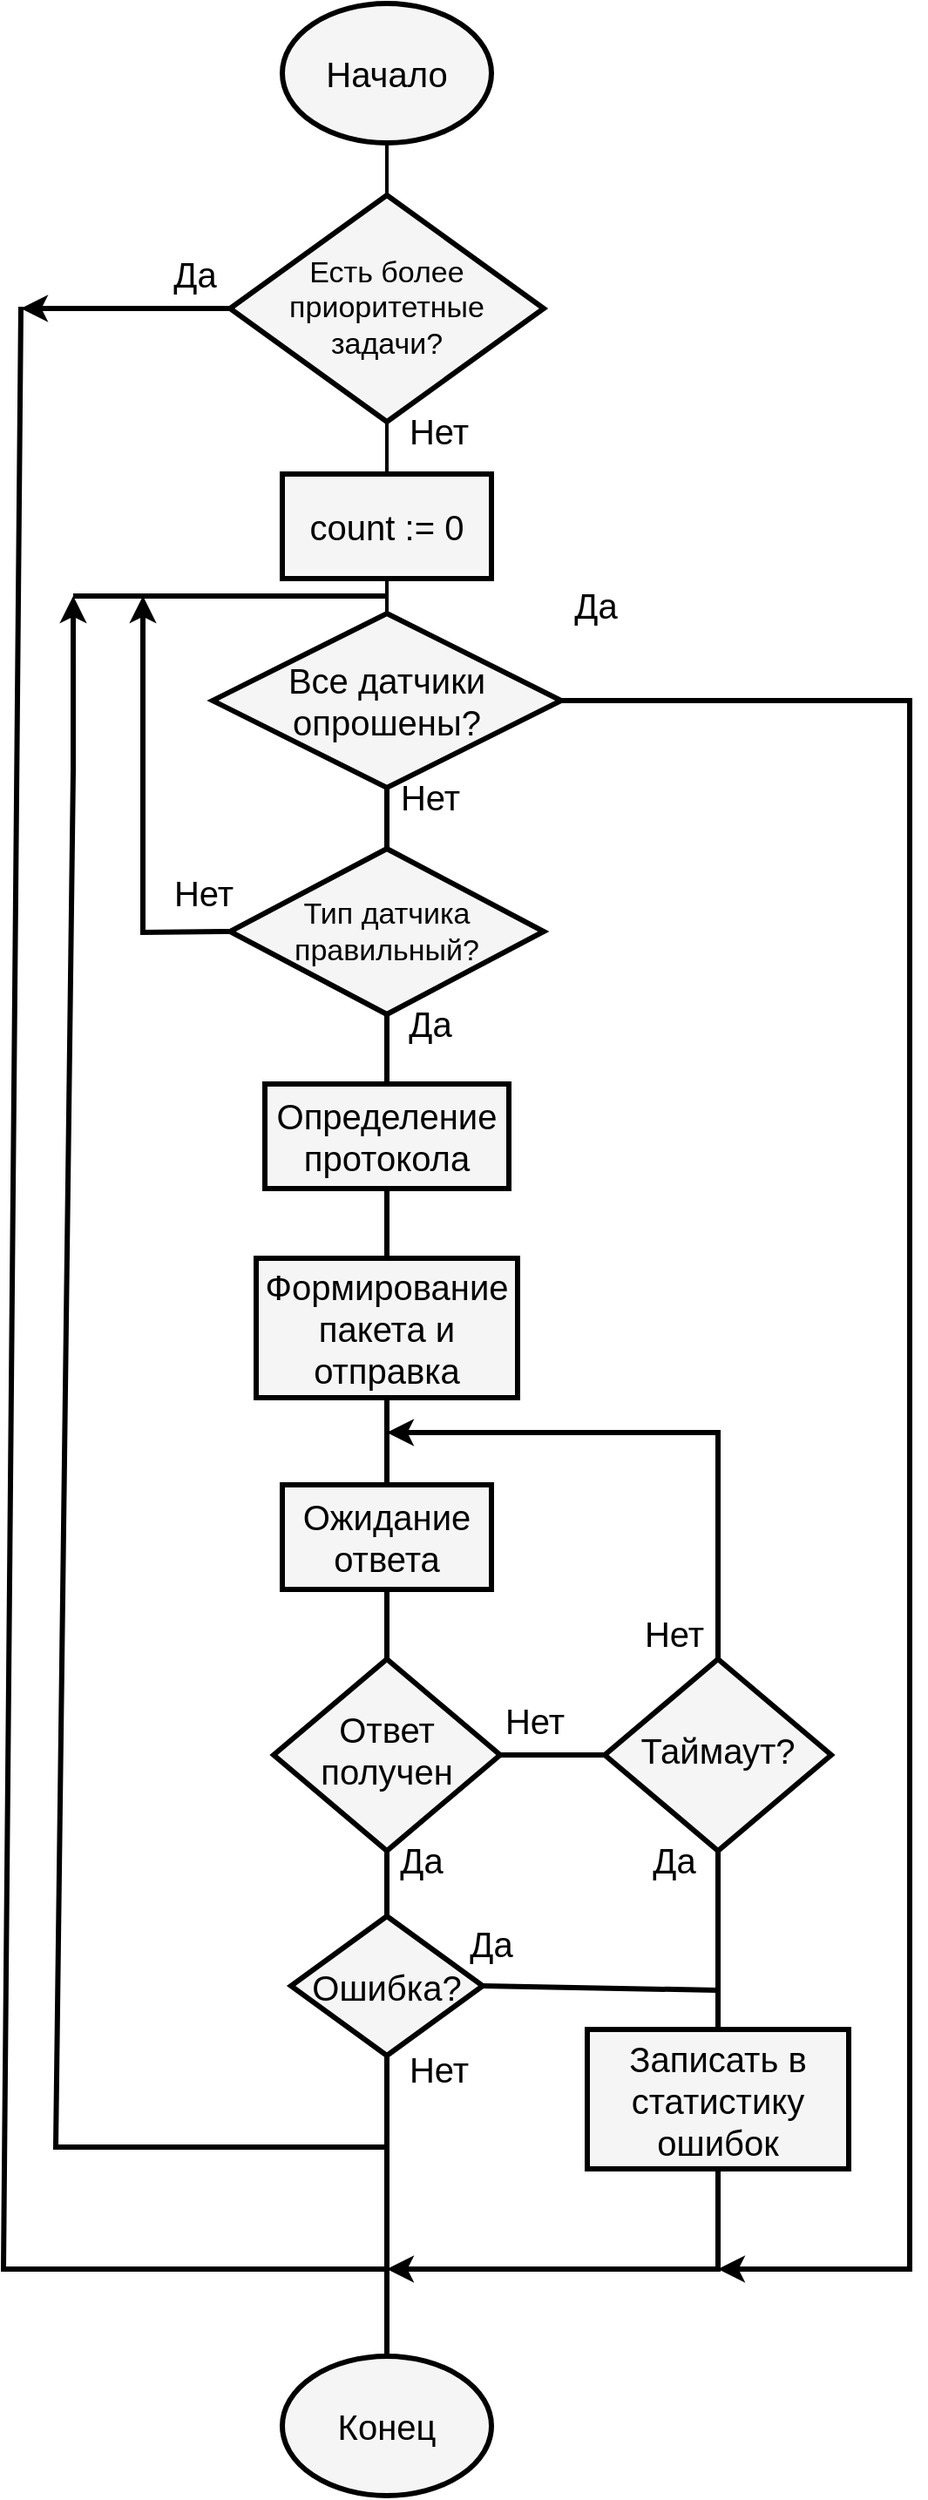 <mxfile>
    <diagram id="HIzjBaC0xF_liW3ieUTu" name="Page-1">
        <mxGraphModel dx="2432" dy="1546" grid="1" gridSize="10" guides="1" tooltips="1" connect="1" arrows="1" fold="1" page="1" pageScale="1" pageWidth="850" pageHeight="1100" math="0" shadow="0">
            <root>
                <mxCell id="0"/>
                <mxCell id="1" parent="0"/>
                <mxCell id="6" style="edgeStyle=none;html=1;exitX=0.5;exitY=1;exitDx=0;exitDy=0;entryX=0.5;entryY=0;entryDx=0;entryDy=0;fontFamily=Helvetica;fontSize=20;fontColor=#000000;strokeColor=#000000;strokeWidth=2;endArrow=none;endFill=0;rounded=0;" parent="1" source="4" target="5" edge="1">
                    <mxGeometry relative="1" as="geometry"/>
                </mxCell>
                <mxCell id="4" value="Начало" style="ellipse;whiteSpace=wrap;html=1;fillColor=#f5f5f5;gradientColor=none;strokeColor=#000000;strokeWidth=3;fontColor=#000000;fontSize=20;" parent="1" vertex="1">
                    <mxGeometry x="360" y="40" width="120" height="80" as="geometry"/>
                </mxCell>
                <mxCell id="11" style="edgeStyle=none;shape=connector;rounded=0;html=1;exitX=0.5;exitY=1;exitDx=0;exitDy=0;entryX=0.5;entryY=0;entryDx=0;entryDy=0;labelBackgroundColor=default;strokeColor=#000000;strokeWidth=2;fontFamily=Helvetica;fontSize=20;fontColor=#000000;endArrow=none;endFill=0;" parent="1" source="5" target="10" edge="1">
                    <mxGeometry relative="1" as="geometry"/>
                </mxCell>
                <mxCell id="94" style="edgeStyle=none;shape=connector;rounded=0;html=1;exitX=0;exitY=0.5;exitDx=0;exitDy=0;labelBackgroundColor=default;strokeColor=#000000;strokeWidth=3;fontFamily=Helvetica;fontSize=17;fontColor=#000000;startArrow=none;startFill=0;endArrow=classic;endFill=1;" parent="1" source="5" edge="1">
                    <mxGeometry relative="1" as="geometry">
                        <mxPoint x="210" y="215" as="targetPoint"/>
                    </mxGeometry>
                </mxCell>
                <mxCell id="5" value="Есть более приоритетные &lt;br&gt;задачи?" style="rhombus;whiteSpace=wrap;html=1;strokeColor=#000000;strokeWidth=3;fontFamily=Helvetica;fontSize=17;fontColor=#000000;fillColor=#f5f5f5;gradientColor=none;" parent="1" vertex="1">
                    <mxGeometry x="330" y="150" width="180" height="130" as="geometry"/>
                </mxCell>
                <mxCell id="14" style="edgeStyle=none;shape=connector;rounded=0;html=1;exitX=0.5;exitY=1;exitDx=0;exitDy=0;entryX=0.5;entryY=0;entryDx=0;entryDy=0;labelBackgroundColor=default;strokeColor=#000000;strokeWidth=2;fontFamily=Helvetica;fontSize=20;fontColor=#000000;endArrow=none;endFill=0;" parent="1" source="10" target="13" edge="1">
                    <mxGeometry relative="1" as="geometry"/>
                </mxCell>
                <mxCell id="10" value="count := 0" style="rounded=0;whiteSpace=wrap;html=1;strokeColor=#000000;strokeWidth=3;fontFamily=Helvetica;fontSize=20;fontColor=#000000;fillColor=#f5f5f5;gradientColor=none;" parent="1" vertex="1">
                    <mxGeometry x="360" y="310" width="120" height="60" as="geometry"/>
                </mxCell>
                <mxCell id="12" value="Нет" style="text;html=1;strokeColor=none;fillColor=none;align=center;verticalAlign=middle;whiteSpace=wrap;rounded=0;strokeWidth=3;fontFamily=Helvetica;fontSize=20;fontColor=#000000;" parent="1" vertex="1">
                    <mxGeometry x="420" y="270" width="60" height="30" as="geometry"/>
                </mxCell>
                <mxCell id="16" style="edgeStyle=none;shape=connector;rounded=0;html=1;exitX=0.5;exitY=1;exitDx=0;exitDy=0;entryX=0.5;entryY=0;entryDx=0;entryDy=0;labelBackgroundColor=default;strokeColor=#000000;strokeWidth=3;fontFamily=Helvetica;fontSize=20;fontColor=#000000;endArrow=none;endFill=0;" parent="1" source="13" target="15" edge="1">
                    <mxGeometry relative="1" as="geometry"/>
                </mxCell>
                <mxCell id="101" style="edgeStyle=none;html=1;exitX=1;exitY=0.5;exitDx=0;exitDy=0;strokeWidth=3;endArrow=classic;endFill=1;rounded=0;" edge="1" parent="1" source="13">
                    <mxGeometry relative="1" as="geometry">
                        <mxPoint x="610" y="1340" as="targetPoint"/>
                        <Array as="points">
                            <mxPoint x="720" y="440"/>
                            <mxPoint x="720" y="1340"/>
                        </Array>
                    </mxGeometry>
                </mxCell>
                <mxCell id="13" value="Все датчики опрошены?" style="rhombus;whiteSpace=wrap;html=1;strokeColor=#000000;strokeWidth=3;fontFamily=Helvetica;fontSize=20;fontColor=#000000;fillColor=#f5f5f5;gradientColor=none;" parent="1" vertex="1">
                    <mxGeometry x="320" y="390" width="200" height="100" as="geometry"/>
                </mxCell>
                <mxCell id="25" style="edgeStyle=none;shape=connector;rounded=0;html=1;exitX=0.5;exitY=1;exitDx=0;exitDy=0;entryX=0.5;entryY=0;entryDx=0;entryDy=0;labelBackgroundColor=default;strokeColor=#000000;strokeWidth=3;fontFamily=Helvetica;fontSize=20;fontColor=#000000;endArrow=none;endFill=0;startArrow=none;" parent="1" source="26" edge="1">
                    <mxGeometry relative="1" as="geometry">
                        <mxPoint x="430" y="687.5" as="targetPoint"/>
                        <mxPoint x="430" y="665.5" as="sourcePoint"/>
                    </mxGeometry>
                </mxCell>
                <mxCell id="104" style="edgeStyle=none;rounded=0;html=1;exitX=0;exitY=0.5;exitDx=0;exitDy=0;strokeWidth=3;endArrow=classic;endFill=1;" edge="1" parent="1" source="15">
                    <mxGeometry relative="1" as="geometry">
                        <mxPoint x="280" y="380" as="targetPoint"/>
                        <Array as="points">
                            <mxPoint x="280" y="573"/>
                        </Array>
                    </mxGeometry>
                </mxCell>
                <mxCell id="15" value="&lt;p style=&quot;line-height: 120%; font-size: 17px;&quot;&gt;Тип датчика правильный?&lt;/p&gt;" style="rhombus;whiteSpace=wrap;html=1;strokeColor=#000000;strokeWidth=3;fontFamily=Helvetica;fontSize=13;fontColor=#000000;fillColor=#f5f5f5;gradientColor=none;spacingTop=1;" parent="1" vertex="1">
                    <mxGeometry x="330" y="525" width="180" height="95" as="geometry"/>
                </mxCell>
                <mxCell id="21" value="Да" style="text;html=1;strokeColor=none;fillColor=none;align=center;verticalAlign=middle;whiteSpace=wrap;rounded=0;strokeWidth=3;fontFamily=Helvetica;fontSize=20;fontColor=#000000;" parent="1" vertex="1">
                    <mxGeometry x="510" y="370" width="60" height="30" as="geometry"/>
                </mxCell>
                <mxCell id="22" value="Нет" style="text;html=1;strokeColor=none;fillColor=none;align=center;verticalAlign=middle;whiteSpace=wrap;rounded=0;strokeWidth=3;fontFamily=Helvetica;fontSize=20;fontColor=#000000;" parent="1" vertex="1">
                    <mxGeometry x="285" y="535" width="60" height="30" as="geometry"/>
                </mxCell>
                <mxCell id="23" value="Да" style="text;html=1;strokeColor=none;fillColor=none;align=center;verticalAlign=middle;whiteSpace=wrap;rounded=0;strokeWidth=3;fontFamily=Helvetica;fontSize=20;fontColor=#000000;" parent="1" vertex="1">
                    <mxGeometry x="415" y="610" width="60" height="30" as="geometry"/>
                </mxCell>
                <mxCell id="81" style="edgeStyle=none;shape=connector;rounded=0;html=1;exitX=0.5;exitY=1;exitDx=0;exitDy=0;entryX=0.5;entryY=0;entryDx=0;entryDy=0;labelBackgroundColor=default;strokeColor=#000000;strokeWidth=3;fontFamily=Helvetica;fontSize=17;fontColor=#000000;endArrow=none;endFill=0;" parent="1" source="26" target="80" edge="1">
                    <mxGeometry relative="1" as="geometry"/>
                </mxCell>
                <mxCell id="53" style="edgeStyle=none;shape=connector;rounded=0;html=1;exitX=0.5;exitY=1;exitDx=0;exitDy=0;entryX=0.5;entryY=0;entryDx=0;entryDy=0;labelBackgroundColor=default;strokeColor=#000000;strokeWidth=3;fontFamily=Helvetica;fontSize=20;fontColor=#000000;endArrow=none;endFill=0;" parent="1" source="38" target="42" edge="1">
                    <mxGeometry relative="1" as="geometry"/>
                </mxCell>
                <mxCell id="38" value="Ожидание ответа" style="rounded=0;whiteSpace=wrap;html=1;strokeColor=#000000;strokeWidth=3;fontFamily=Helvetica;fontSize=20;fontColor=#000000;fillColor=#f5f5f5;gradientColor=none;" parent="1" vertex="1">
                    <mxGeometry x="360" y="890" width="120" height="60" as="geometry"/>
                </mxCell>
                <mxCell id="45" style="edgeStyle=none;shape=connector;rounded=0;html=1;exitX=0.5;exitY=1;exitDx=0;exitDy=0;entryX=0.5;entryY=0;entryDx=0;entryDy=0;labelBackgroundColor=default;strokeColor=#000000;strokeWidth=3;fontFamily=Helvetica;fontSize=20;fontColor=#000000;endArrow=none;endFill=0;" parent="1" source="42" target="44" edge="1">
                    <mxGeometry relative="1" as="geometry"/>
                </mxCell>
                <mxCell id="58" style="edgeStyle=none;shape=connector;rounded=0;html=1;exitX=0;exitY=0.5;exitDx=0;exitDy=0;labelBackgroundColor=default;strokeColor=#000000;strokeWidth=3;fontFamily=Helvetica;fontSize=20;fontColor=#000000;endArrow=none;endFill=0;" parent="1" source="42" target="55" edge="1">
                    <mxGeometry relative="1" as="geometry"/>
                </mxCell>
                <mxCell id="42" value="Ответ &lt;br&gt;получен" style="rhombus;whiteSpace=wrap;html=1;strokeColor=#000000;strokeWidth=3;fontFamily=Helvetica;fontSize=20;fontColor=#000000;fillColor=#f5f5f5;gradientColor=none;spacingTop=-6;" parent="1" vertex="1">
                    <mxGeometry x="355" y="990" width="130" height="110" as="geometry"/>
                </mxCell>
                <mxCell id="44" value="Ошибка?" style="rhombus;whiteSpace=wrap;html=1;strokeColor=#000000;strokeWidth=3;fontFamily=Helvetica;fontSize=20;fontColor=#000000;fillColor=#f5f5f5;gradientColor=none;" parent="1" vertex="1">
                    <mxGeometry x="365" y="1137.5" width="110" height="80" as="geometry"/>
                </mxCell>
                <mxCell id="96" style="edgeStyle=none;shape=connector;rounded=0;html=1;exitX=0.5;exitY=1;exitDx=0;exitDy=0;labelBackgroundColor=default;strokeColor=#000000;strokeWidth=3;fontFamily=Helvetica;fontSize=17;fontColor=#000000;startArrow=none;startFill=0;endArrow=classic;endFill=1;" parent="1" source="46" edge="1">
                    <mxGeometry relative="1" as="geometry">
                        <mxPoint x="420" y="1340" as="targetPoint"/>
                        <Array as="points">
                            <mxPoint x="610" y="1340"/>
                        </Array>
                    </mxGeometry>
                </mxCell>
                <mxCell id="46" value="Записать в статистику ошибок" style="rounded=0;whiteSpace=wrap;html=1;strokeColor=#000000;strokeWidth=3;fontFamily=Helvetica;fontSize=20;fontColor=#000000;fillColor=#f5f5f5;gradientColor=none;" parent="1" vertex="1">
                    <mxGeometry x="535" y="1202.5" width="150" height="80" as="geometry"/>
                </mxCell>
                <mxCell id="83" style="edgeStyle=none;shape=connector;rounded=0;html=1;exitX=1;exitY=0.5;exitDx=0;exitDy=0;labelBackgroundColor=default;strokeColor=#000000;strokeWidth=3;fontFamily=Helvetica;fontSize=17;fontColor=#000000;startArrow=none;startFill=0;endArrow=none;endFill=0;endSize=7;targetPerimeterSpacing=-14;sourcePerimeterSpacing=-10;startSize=0;jumpSize=1;" parent="1" source="44" edge="1">
                    <mxGeometry relative="1" as="geometry">
                        <mxPoint x="610" y="1180" as="targetPoint"/>
                    </mxGeometry>
                </mxCell>
                <mxCell id="48" value="Да" style="text;html=1;strokeColor=none;fillColor=none;align=center;verticalAlign=middle;whiteSpace=wrap;rounded=0;strokeWidth=3;fontFamily=Helvetica;fontSize=20;fontColor=#000000;" parent="1" vertex="1">
                    <mxGeometry x="450" y="1137.5" width="60" height="30" as="geometry"/>
                </mxCell>
                <mxCell id="65" style="edgeStyle=none;shape=connector;rounded=0;html=1;labelBackgroundColor=default;strokeColor=#000000;strokeWidth=3;fontFamily=Helvetica;fontSize=20;fontColor=#000000;endArrow=classic;endFill=1;" parent="1" edge="1">
                    <mxGeometry relative="1" as="geometry">
                        <mxPoint x="240" y="380" as="targetPoint"/>
                        <Array as="points">
                            <mxPoint x="420" y="1270"/>
                            <mxPoint x="230" y="1270"/>
                            <mxPoint x="240" y="480"/>
                        </Array>
                        <mxPoint x="420" y="1270" as="sourcePoint"/>
                    </mxGeometry>
                </mxCell>
                <mxCell id="85" style="edgeStyle=none;shape=connector;rounded=0;html=1;exitX=0.5;exitY=1;exitDx=0;exitDy=0;labelBackgroundColor=default;strokeColor=#000000;strokeWidth=3;fontFamily=Helvetica;fontSize=17;fontColor=#000000;startArrow=none;startFill=0;endArrow=none;endFill=0;startSize=0;endSize=7;" parent="1" source="44" edge="1">
                    <mxGeometry relative="1" as="geometry">
                        <mxPoint x="420" y="1340" as="targetPoint"/>
                    </mxGeometry>
                </mxCell>
                <mxCell id="49" value="Нет" style="text;html=1;strokeColor=none;fillColor=none;align=center;verticalAlign=middle;whiteSpace=wrap;rounded=0;strokeWidth=3;fontFamily=Helvetica;fontSize=20;fontColor=#000000;" parent="1" vertex="1">
                    <mxGeometry x="420" y="1210" width="60" height="30" as="geometry"/>
                </mxCell>
                <mxCell id="50" value="Да" style="text;html=1;strokeColor=none;fillColor=none;align=center;verticalAlign=middle;whiteSpace=wrap;rounded=0;strokeWidth=3;fontFamily=Helvetica;fontSize=20;fontColor=#000000;" parent="1" vertex="1">
                    <mxGeometry x="410" y="1090" width="60" height="30" as="geometry"/>
                </mxCell>
                <mxCell id="61" style="edgeStyle=none;shape=connector;rounded=0;html=1;exitX=0.5;exitY=1;exitDx=0;exitDy=0;labelBackgroundColor=default;strokeColor=#000000;strokeWidth=3;fontFamily=Helvetica;fontSize=20;fontColor=#000000;endArrow=none;endFill=0;entryX=0.5;entryY=0;entryDx=0;entryDy=0;" parent="1" source="55" target="46" edge="1">
                    <mxGeometry relative="1" as="geometry">
                        <mxPoint x="614.8" y="1297.5" as="targetPoint"/>
                    </mxGeometry>
                </mxCell>
                <mxCell id="62" style="edgeStyle=none;shape=connector;rounded=0;html=1;exitX=0.5;exitY=0;exitDx=0;exitDy=0;labelBackgroundColor=default;strokeColor=#000000;strokeWidth=3;fontFamily=Helvetica;fontSize=20;fontColor=#000000;endArrow=classic;endFill=1;" parent="1" source="55" edge="1">
                    <mxGeometry relative="1" as="geometry">
                        <Array as="points">
                            <mxPoint x="610" y="860"/>
                        </Array>
                        <mxPoint x="420" y="860" as="targetPoint"/>
                    </mxGeometry>
                </mxCell>
                <mxCell id="55" value="Таймаут?" style="rhombus;whiteSpace=wrap;html=1;strokeColor=#000000;strokeWidth=3;fontFamily=Helvetica;fontSize=20;fontColor=#000000;fillColor=#f5f5f5;gradientColor=none;spacingTop=-6;" parent="1" vertex="1">
                    <mxGeometry x="545" y="990" width="130" height="110" as="geometry"/>
                </mxCell>
                <mxCell id="57" value="Нет" style="text;html=1;strokeColor=none;fillColor=none;align=center;verticalAlign=middle;whiteSpace=wrap;rounded=0;strokeWidth=3;fontFamily=Helvetica;fontSize=20;fontColor=#000000;" parent="1" vertex="1">
                    <mxGeometry x="555" y="960" width="60" height="30" as="geometry"/>
                </mxCell>
                <mxCell id="60" value="Да" style="text;html=1;strokeColor=none;fillColor=none;align=center;verticalAlign=middle;whiteSpace=wrap;rounded=0;strokeWidth=3;fontFamily=Helvetica;fontSize=20;fontColor=#000000;" parent="1" vertex="1">
                    <mxGeometry x="555" y="1090" width="60" height="30" as="geometry"/>
                </mxCell>
                <mxCell id="63" value="Нет" style="text;html=1;strokeColor=none;fillColor=none;align=center;verticalAlign=middle;whiteSpace=wrap;rounded=0;strokeWidth=3;fontFamily=Helvetica;fontSize=20;fontColor=#000000;" parent="1" vertex="1">
                    <mxGeometry x="475" y="1010" width="60" height="30" as="geometry"/>
                </mxCell>
                <mxCell id="102" style="edgeStyle=none;html=1;exitX=0.5;exitY=0;exitDx=0;exitDy=0;strokeWidth=3;endArrow=none;endFill=0;rounded=0;" edge="1" parent="1" source="64">
                    <mxGeometry relative="1" as="geometry">
                        <mxPoint x="210" y="214" as="targetPoint"/>
                        <mxPoint x="430" y="1391.5" as="sourcePoint"/>
                        <Array as="points">
                            <mxPoint x="420" y="1340"/>
                            <mxPoint x="200" y="1340"/>
                        </Array>
                    </mxGeometry>
                </mxCell>
                <mxCell id="64" value="Конец" style="ellipse;whiteSpace=wrap;html=1;strokeColor=#000000;strokeWidth=3;fontFamily=Helvetica;fontSize=20;fontColor=#000000;fillColor=#f5f5f5;gradientColor=none;" parent="1" vertex="1">
                    <mxGeometry x="360" y="1390" width="120" height="80" as="geometry"/>
                </mxCell>
                <mxCell id="69" value="Нет" style="text;html=1;strokeColor=none;fillColor=none;align=center;verticalAlign=middle;whiteSpace=wrap;rounded=0;strokeWidth=3;fontFamily=Helvetica;fontSize=20;fontColor=#000000;" parent="1" vertex="1">
                    <mxGeometry x="415" y="480" width="60" height="30" as="geometry"/>
                </mxCell>
                <mxCell id="75" value="Да" style="text;html=1;strokeColor=none;fillColor=none;align=center;verticalAlign=middle;whiteSpace=wrap;rounded=0;strokeWidth=3;fontFamily=Helvetica;fontSize=20;fontColor=#000000;" parent="1" vertex="1">
                    <mxGeometry x="280" y="180" width="60" height="30" as="geometry"/>
                </mxCell>
                <mxCell id="82" style="edgeStyle=none;shape=connector;rounded=0;html=1;exitX=0.5;exitY=1;exitDx=0;exitDy=0;entryX=0.5;entryY=0;entryDx=0;entryDy=0;labelBackgroundColor=default;strokeColor=#000000;strokeWidth=3;fontFamily=Helvetica;fontSize=17;fontColor=#000000;endArrow=none;endFill=0;" parent="1" source="80" target="38" edge="1">
                    <mxGeometry relative="1" as="geometry"/>
                </mxCell>
                <mxCell id="80" value="Формирование пакета и отправка" style="rounded=0;whiteSpace=wrap;html=1;strokeColor=#000000;strokeWidth=3;fontFamily=Helvetica;fontSize=20;fontColor=#000000;fillColor=#f5f5f5;gradientColor=none;" parent="1" vertex="1">
                    <mxGeometry x="345" y="760" width="150" height="80" as="geometry"/>
                </mxCell>
                <mxCell id="98" value="" style="edgeStyle=none;shape=connector;rounded=0;html=1;exitX=0.5;exitY=1;exitDx=0;exitDy=0;entryX=0.5;entryY=0;entryDx=0;entryDy=0;labelBackgroundColor=default;strokeColor=#000000;strokeWidth=3;fontFamily=Helvetica;fontSize=20;fontColor=#000000;endArrow=none;endFill=0;" edge="1" parent="1" source="15" target="26">
                    <mxGeometry relative="1" as="geometry">
                        <mxPoint x="430" y="687.5" as="targetPoint"/>
                        <mxPoint x="420" y="620" as="sourcePoint"/>
                    </mxGeometry>
                </mxCell>
                <mxCell id="26" value="Определение протокола" style="rounded=0;whiteSpace=wrap;html=1;strokeColor=#000000;strokeWidth=3;fontFamily=Helvetica;fontSize=20;fontColor=#000000;fillColor=#f5f5f5;gradientColor=none;" parent="1" vertex="1">
                    <mxGeometry x="350" y="660" width="140" height="60" as="geometry"/>
                </mxCell>
                <mxCell id="103" value="" style="edgeStyle=none;orthogonalLoop=1;jettySize=auto;html=1;rounded=0;strokeWidth=3;endArrow=none;endFill=0;" edge="1" parent="1">
                    <mxGeometry width="100" relative="1" as="geometry">
                        <mxPoint x="240" y="380" as="sourcePoint"/>
                        <mxPoint x="420" y="380" as="targetPoint"/>
                        <Array as="points"/>
                    </mxGeometry>
                </mxCell>
            </root>
        </mxGraphModel>
    </diagram>
</mxfile>